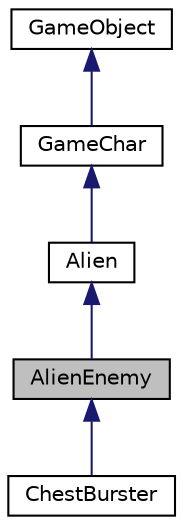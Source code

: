 digraph "AlienEnemy"
{
  bgcolor="transparent";
  edge [fontname="Helvetica",fontsize="10",labelfontname="Helvetica",labelfontsize="10"];
  node [fontname="Helvetica",fontsize="10",shape=record];
  Node1 [label="AlienEnemy",height=0.2,width=0.4,color="black", fillcolor="grey75", style="filled", fontcolor="black"];
  Node2 -> Node1 [dir="back",color="midnightblue",fontsize="10",style="solid",fontname="Helvetica"];
  Node2 [label="Alien",height=0.2,width=0.4,color="black",URL="$classAlien.html",tooltip="Providing the AlienEnemies to move ( inherits from Alien ) /*. "];
  Node3 -> Node2 [dir="back",color="midnightblue",fontsize="10",style="solid",fontname="Helvetica"];
  Node3 [label="GameChar",height=0.2,width=0.4,color="black",URL="$classGameChar.html",tooltip="Class for GameChar (Inheriting from GameObject) /*. "];
  Node4 -> Node3 [dir="back",color="midnightblue",fontsize="10",style="solid",fontname="Helvetica"];
  Node4 [label="GameObject",height=0.2,width=0.4,color="black",URL="$classGameObject.html",tooltip="Class for GameObject /*. "];
  Node1 -> Node5 [dir="back",color="midnightblue",fontsize="10",style="solid",fontname="Helvetica"];
  Node5 [label="ChestBurster",height=0.2,width=0.4,color="black",URL="$classChestBurster.html"];
}
